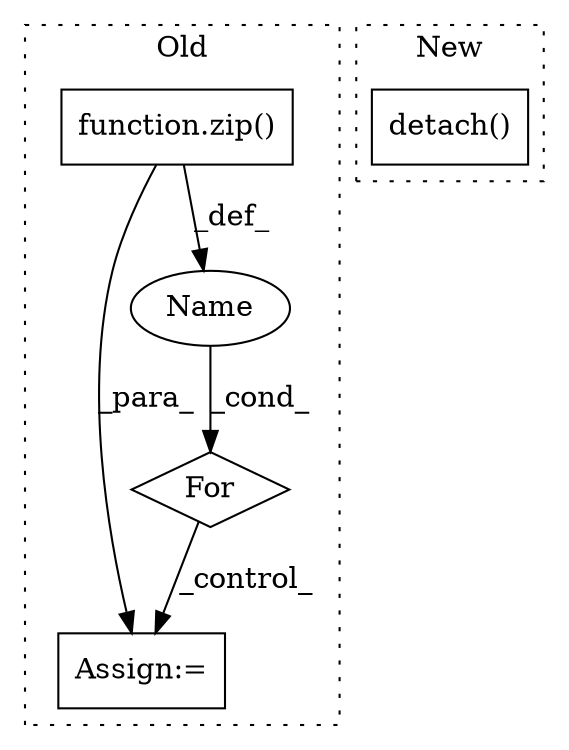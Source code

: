 digraph G {
subgraph cluster0 {
1 [label="function.zip()" a="75" s="3158,3210" l="4,1" shape="box"];
3 [label="For" a="107" s="3136,3211" l="4,14" shape="diamond"];
4 [label="Assign:=" a="68" s="3280" l="3" shape="box"];
5 [label="Name" a="87" s="3149" l="4" shape="ellipse"];
label = "Old";
style="dotted";
}
subgraph cluster1 {
2 [label="detach()" a="75" s="3360" l="16" shape="box"];
label = "New";
style="dotted";
}
1 -> 4 [label="_para_"];
1 -> 5 [label="_def_"];
3 -> 4 [label="_control_"];
5 -> 3 [label="_cond_"];
}
